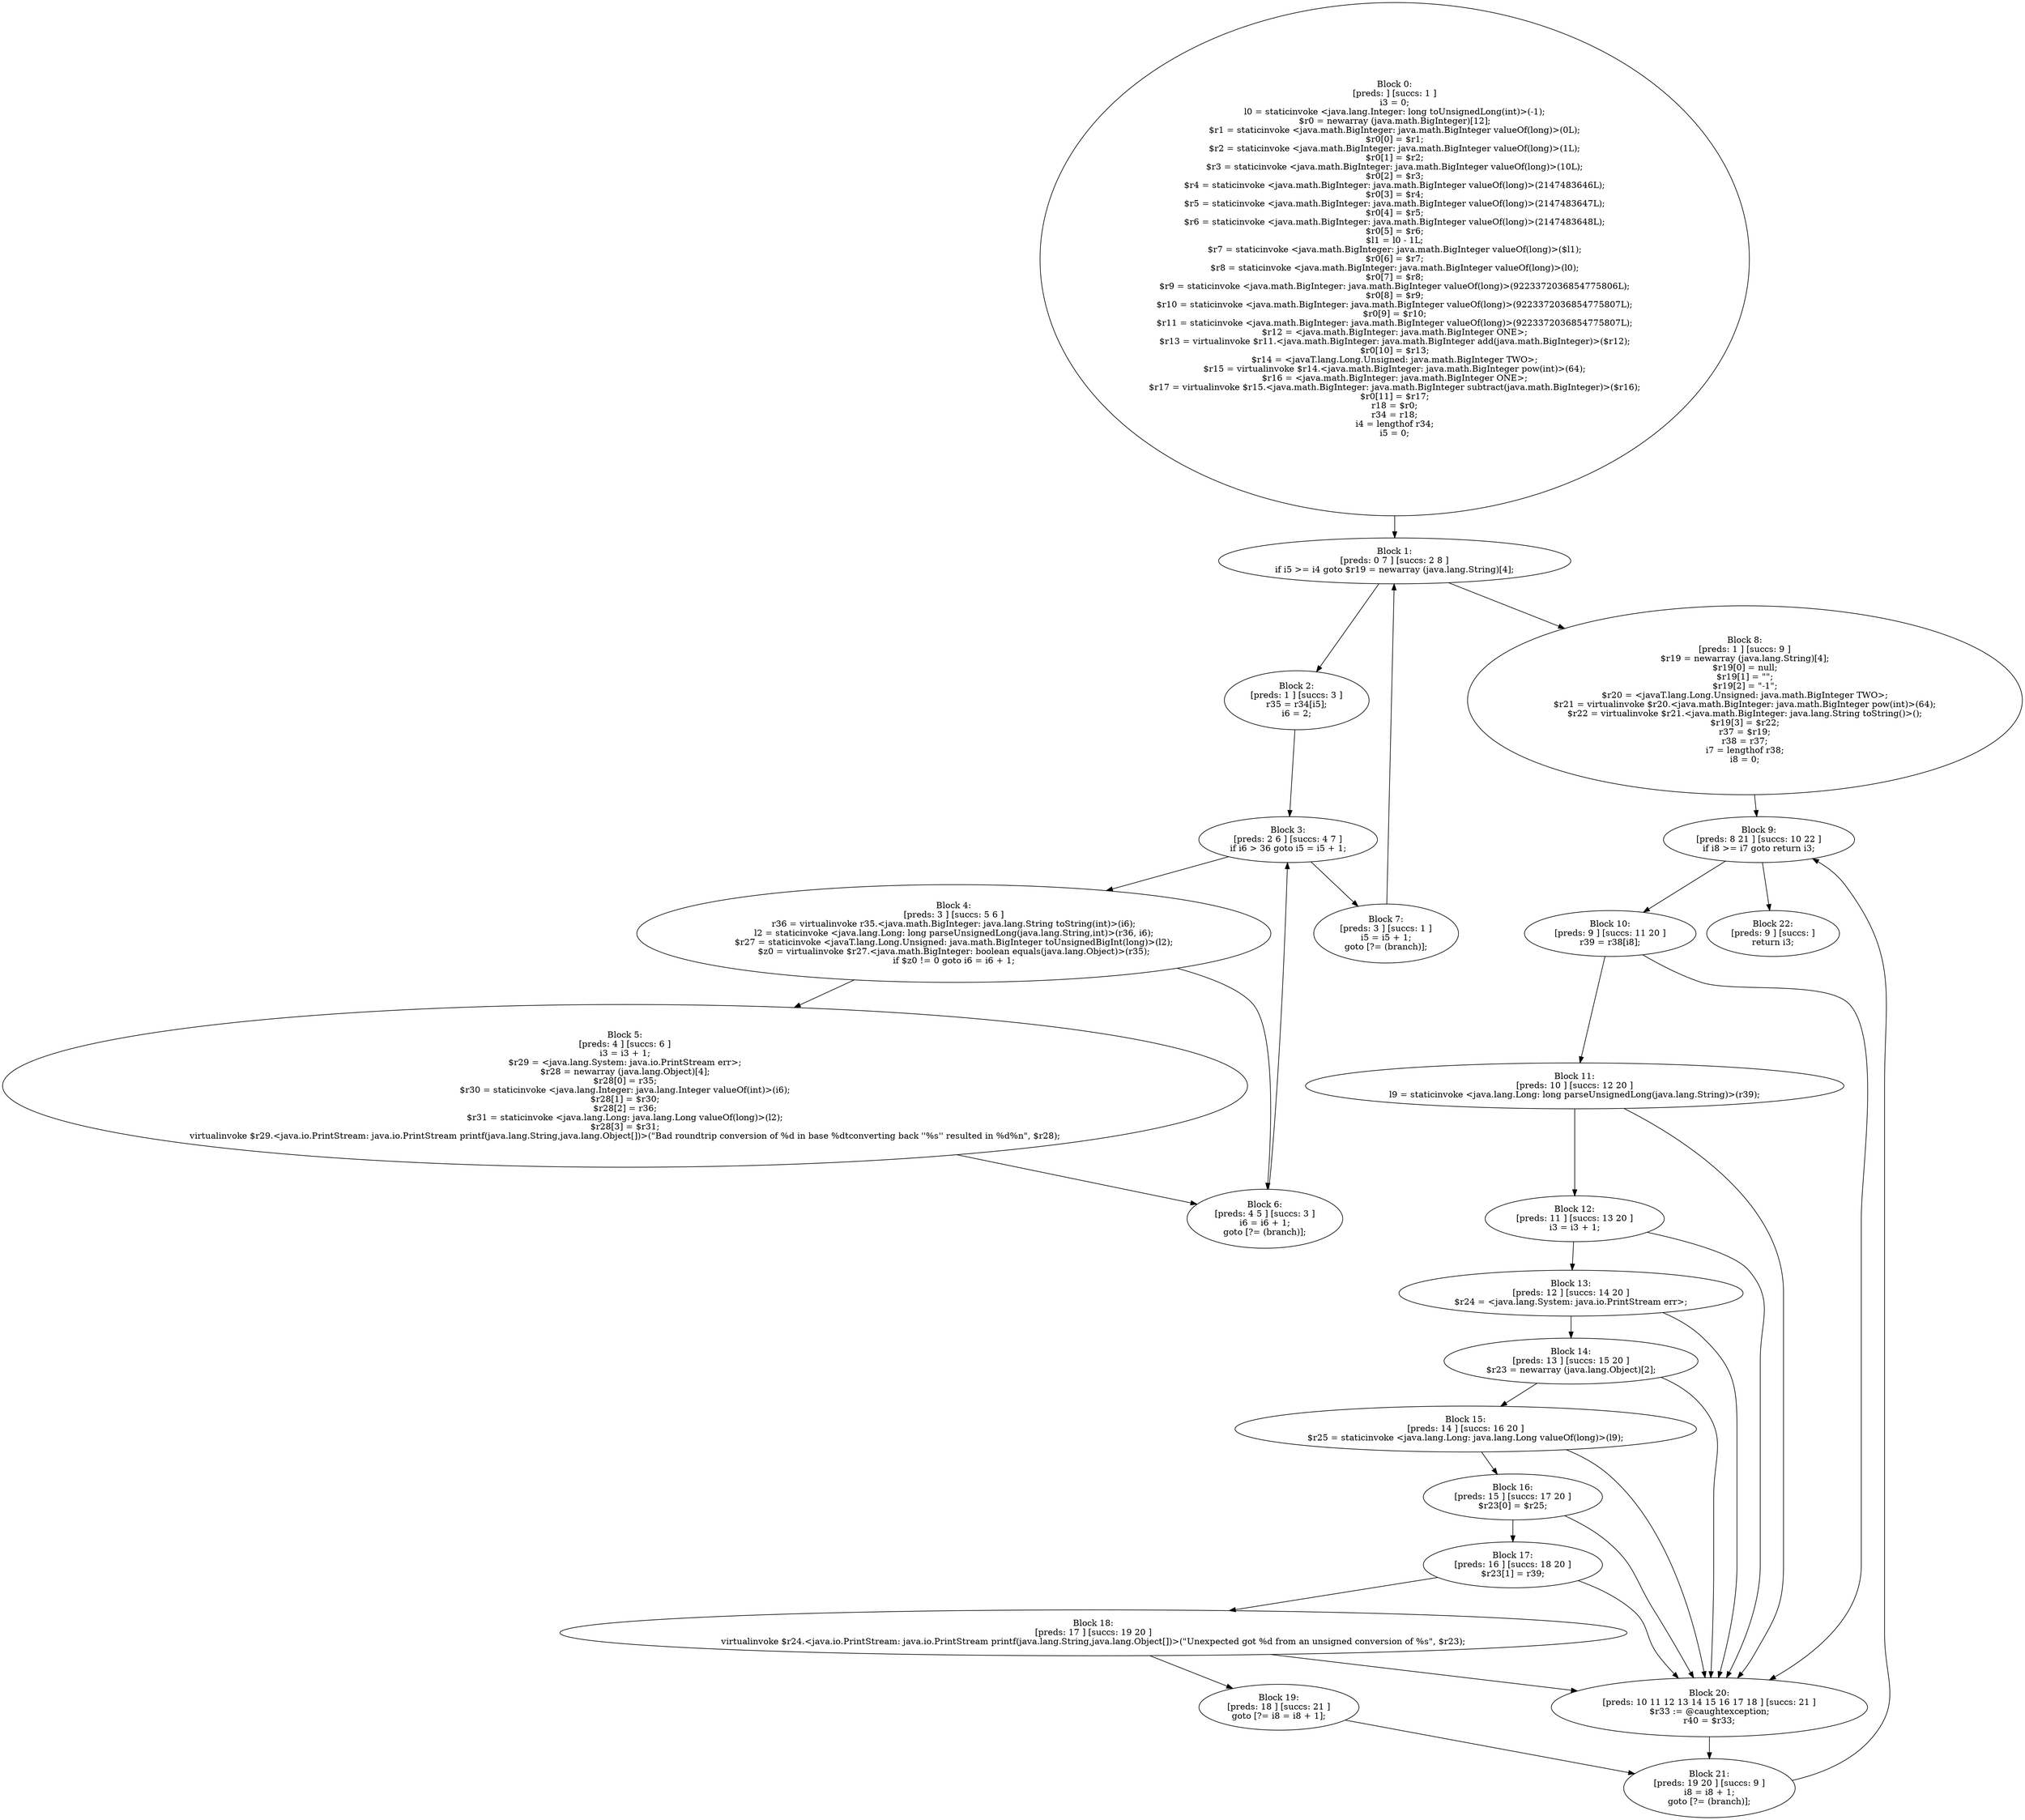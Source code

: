 digraph "unitGraph" {
    "Block 0:
[preds: ] [succs: 1 ]
i3 = 0;
l0 = staticinvoke <java.lang.Integer: long toUnsignedLong(int)>(-1);
$r0 = newarray (java.math.BigInteger)[12];
$r1 = staticinvoke <java.math.BigInteger: java.math.BigInteger valueOf(long)>(0L);
$r0[0] = $r1;
$r2 = staticinvoke <java.math.BigInteger: java.math.BigInteger valueOf(long)>(1L);
$r0[1] = $r2;
$r3 = staticinvoke <java.math.BigInteger: java.math.BigInteger valueOf(long)>(10L);
$r0[2] = $r3;
$r4 = staticinvoke <java.math.BigInteger: java.math.BigInteger valueOf(long)>(2147483646L);
$r0[3] = $r4;
$r5 = staticinvoke <java.math.BigInteger: java.math.BigInteger valueOf(long)>(2147483647L);
$r0[4] = $r5;
$r6 = staticinvoke <java.math.BigInteger: java.math.BigInteger valueOf(long)>(2147483648L);
$r0[5] = $r6;
$l1 = l0 - 1L;
$r7 = staticinvoke <java.math.BigInteger: java.math.BigInteger valueOf(long)>($l1);
$r0[6] = $r7;
$r8 = staticinvoke <java.math.BigInteger: java.math.BigInteger valueOf(long)>(l0);
$r0[7] = $r8;
$r9 = staticinvoke <java.math.BigInteger: java.math.BigInteger valueOf(long)>(9223372036854775806L);
$r0[8] = $r9;
$r10 = staticinvoke <java.math.BigInteger: java.math.BigInteger valueOf(long)>(9223372036854775807L);
$r0[9] = $r10;
$r11 = staticinvoke <java.math.BigInteger: java.math.BigInteger valueOf(long)>(9223372036854775807L);
$r12 = <java.math.BigInteger: java.math.BigInteger ONE>;
$r13 = virtualinvoke $r11.<java.math.BigInteger: java.math.BigInteger add(java.math.BigInteger)>($r12);
$r0[10] = $r13;
$r14 = <javaT.lang.Long.Unsigned: java.math.BigInteger TWO>;
$r15 = virtualinvoke $r14.<java.math.BigInteger: java.math.BigInteger pow(int)>(64);
$r16 = <java.math.BigInteger: java.math.BigInteger ONE>;
$r17 = virtualinvoke $r15.<java.math.BigInteger: java.math.BigInteger subtract(java.math.BigInteger)>($r16);
$r0[11] = $r17;
r18 = $r0;
r34 = r18;
i4 = lengthof r34;
i5 = 0;
"
    "Block 1:
[preds: 0 7 ] [succs: 2 8 ]
if i5 >= i4 goto $r19 = newarray (java.lang.String)[4];
"
    "Block 2:
[preds: 1 ] [succs: 3 ]
r35 = r34[i5];
i6 = 2;
"
    "Block 3:
[preds: 2 6 ] [succs: 4 7 ]
if i6 > 36 goto i5 = i5 + 1;
"
    "Block 4:
[preds: 3 ] [succs: 5 6 ]
r36 = virtualinvoke r35.<java.math.BigInteger: java.lang.String toString(int)>(i6);
l2 = staticinvoke <java.lang.Long: long parseUnsignedLong(java.lang.String,int)>(r36, i6);
$r27 = staticinvoke <javaT.lang.Long.Unsigned: java.math.BigInteger toUnsignedBigInt(long)>(l2);
$z0 = virtualinvoke $r27.<java.math.BigInteger: boolean equals(java.lang.Object)>(r35);
if $z0 != 0 goto i6 = i6 + 1;
"
    "Block 5:
[preds: 4 ] [succs: 6 ]
i3 = i3 + 1;
$r29 = <java.lang.System: java.io.PrintStream err>;
$r28 = newarray (java.lang.Object)[4];
$r28[0] = r35;
$r30 = staticinvoke <java.lang.Integer: java.lang.Integer valueOf(int)>(i6);
$r28[1] = $r30;
$r28[2] = r36;
$r31 = staticinvoke <java.lang.Long: java.lang.Long valueOf(long)>(l2);
$r28[3] = $r31;
virtualinvoke $r29.<java.io.PrintStream: java.io.PrintStream printf(java.lang.String,java.lang.Object[])>(\"Bad roundtrip conversion of %d in base %d\tconverting back \'\'%s\'\' resulted in %d%n\", $r28);
"
    "Block 6:
[preds: 4 5 ] [succs: 3 ]
i6 = i6 + 1;
goto [?= (branch)];
"
    "Block 7:
[preds: 3 ] [succs: 1 ]
i5 = i5 + 1;
goto [?= (branch)];
"
    "Block 8:
[preds: 1 ] [succs: 9 ]
$r19 = newarray (java.lang.String)[4];
$r19[0] = null;
$r19[1] = \"\";
$r19[2] = \"-1\";
$r20 = <javaT.lang.Long.Unsigned: java.math.BigInteger TWO>;
$r21 = virtualinvoke $r20.<java.math.BigInteger: java.math.BigInteger pow(int)>(64);
$r22 = virtualinvoke $r21.<java.math.BigInteger: java.lang.String toString()>();
$r19[3] = $r22;
r37 = $r19;
r38 = r37;
i7 = lengthof r38;
i8 = 0;
"
    "Block 9:
[preds: 8 21 ] [succs: 10 22 ]
if i8 >= i7 goto return i3;
"
    "Block 10:
[preds: 9 ] [succs: 11 20 ]
r39 = r38[i8];
"
    "Block 11:
[preds: 10 ] [succs: 12 20 ]
l9 = staticinvoke <java.lang.Long: long parseUnsignedLong(java.lang.String)>(r39);
"
    "Block 12:
[preds: 11 ] [succs: 13 20 ]
i3 = i3 + 1;
"
    "Block 13:
[preds: 12 ] [succs: 14 20 ]
$r24 = <java.lang.System: java.io.PrintStream err>;
"
    "Block 14:
[preds: 13 ] [succs: 15 20 ]
$r23 = newarray (java.lang.Object)[2];
"
    "Block 15:
[preds: 14 ] [succs: 16 20 ]
$r25 = staticinvoke <java.lang.Long: java.lang.Long valueOf(long)>(l9);
"
    "Block 16:
[preds: 15 ] [succs: 17 20 ]
$r23[0] = $r25;
"
    "Block 17:
[preds: 16 ] [succs: 18 20 ]
$r23[1] = r39;
"
    "Block 18:
[preds: 17 ] [succs: 19 20 ]
virtualinvoke $r24.<java.io.PrintStream: java.io.PrintStream printf(java.lang.String,java.lang.Object[])>(\"Unexpected got %d from an unsigned conversion of %s\", $r23);
"
    "Block 19:
[preds: 18 ] [succs: 21 ]
goto [?= i8 = i8 + 1];
"
    "Block 20:
[preds: 10 11 12 13 14 15 16 17 18 ] [succs: 21 ]
$r33 := @caughtexception;
r40 = $r33;
"
    "Block 21:
[preds: 19 20 ] [succs: 9 ]
i8 = i8 + 1;
goto [?= (branch)];
"
    "Block 22:
[preds: 9 ] [succs: ]
return i3;
"
    "Block 0:
[preds: ] [succs: 1 ]
i3 = 0;
l0 = staticinvoke <java.lang.Integer: long toUnsignedLong(int)>(-1);
$r0 = newarray (java.math.BigInteger)[12];
$r1 = staticinvoke <java.math.BigInteger: java.math.BigInteger valueOf(long)>(0L);
$r0[0] = $r1;
$r2 = staticinvoke <java.math.BigInteger: java.math.BigInteger valueOf(long)>(1L);
$r0[1] = $r2;
$r3 = staticinvoke <java.math.BigInteger: java.math.BigInteger valueOf(long)>(10L);
$r0[2] = $r3;
$r4 = staticinvoke <java.math.BigInteger: java.math.BigInteger valueOf(long)>(2147483646L);
$r0[3] = $r4;
$r5 = staticinvoke <java.math.BigInteger: java.math.BigInteger valueOf(long)>(2147483647L);
$r0[4] = $r5;
$r6 = staticinvoke <java.math.BigInteger: java.math.BigInteger valueOf(long)>(2147483648L);
$r0[5] = $r6;
$l1 = l0 - 1L;
$r7 = staticinvoke <java.math.BigInteger: java.math.BigInteger valueOf(long)>($l1);
$r0[6] = $r7;
$r8 = staticinvoke <java.math.BigInteger: java.math.BigInteger valueOf(long)>(l0);
$r0[7] = $r8;
$r9 = staticinvoke <java.math.BigInteger: java.math.BigInteger valueOf(long)>(9223372036854775806L);
$r0[8] = $r9;
$r10 = staticinvoke <java.math.BigInteger: java.math.BigInteger valueOf(long)>(9223372036854775807L);
$r0[9] = $r10;
$r11 = staticinvoke <java.math.BigInteger: java.math.BigInteger valueOf(long)>(9223372036854775807L);
$r12 = <java.math.BigInteger: java.math.BigInteger ONE>;
$r13 = virtualinvoke $r11.<java.math.BigInteger: java.math.BigInteger add(java.math.BigInteger)>($r12);
$r0[10] = $r13;
$r14 = <javaT.lang.Long.Unsigned: java.math.BigInteger TWO>;
$r15 = virtualinvoke $r14.<java.math.BigInteger: java.math.BigInteger pow(int)>(64);
$r16 = <java.math.BigInteger: java.math.BigInteger ONE>;
$r17 = virtualinvoke $r15.<java.math.BigInteger: java.math.BigInteger subtract(java.math.BigInteger)>($r16);
$r0[11] = $r17;
r18 = $r0;
r34 = r18;
i4 = lengthof r34;
i5 = 0;
"->"Block 1:
[preds: 0 7 ] [succs: 2 8 ]
if i5 >= i4 goto $r19 = newarray (java.lang.String)[4];
";
    "Block 1:
[preds: 0 7 ] [succs: 2 8 ]
if i5 >= i4 goto $r19 = newarray (java.lang.String)[4];
"->"Block 2:
[preds: 1 ] [succs: 3 ]
r35 = r34[i5];
i6 = 2;
";
    "Block 1:
[preds: 0 7 ] [succs: 2 8 ]
if i5 >= i4 goto $r19 = newarray (java.lang.String)[4];
"->"Block 8:
[preds: 1 ] [succs: 9 ]
$r19 = newarray (java.lang.String)[4];
$r19[0] = null;
$r19[1] = \"\";
$r19[2] = \"-1\";
$r20 = <javaT.lang.Long.Unsigned: java.math.BigInteger TWO>;
$r21 = virtualinvoke $r20.<java.math.BigInteger: java.math.BigInteger pow(int)>(64);
$r22 = virtualinvoke $r21.<java.math.BigInteger: java.lang.String toString()>();
$r19[3] = $r22;
r37 = $r19;
r38 = r37;
i7 = lengthof r38;
i8 = 0;
";
    "Block 2:
[preds: 1 ] [succs: 3 ]
r35 = r34[i5];
i6 = 2;
"->"Block 3:
[preds: 2 6 ] [succs: 4 7 ]
if i6 > 36 goto i5 = i5 + 1;
";
    "Block 3:
[preds: 2 6 ] [succs: 4 7 ]
if i6 > 36 goto i5 = i5 + 1;
"->"Block 4:
[preds: 3 ] [succs: 5 6 ]
r36 = virtualinvoke r35.<java.math.BigInteger: java.lang.String toString(int)>(i6);
l2 = staticinvoke <java.lang.Long: long parseUnsignedLong(java.lang.String,int)>(r36, i6);
$r27 = staticinvoke <javaT.lang.Long.Unsigned: java.math.BigInteger toUnsignedBigInt(long)>(l2);
$z0 = virtualinvoke $r27.<java.math.BigInteger: boolean equals(java.lang.Object)>(r35);
if $z0 != 0 goto i6 = i6 + 1;
";
    "Block 3:
[preds: 2 6 ] [succs: 4 7 ]
if i6 > 36 goto i5 = i5 + 1;
"->"Block 7:
[preds: 3 ] [succs: 1 ]
i5 = i5 + 1;
goto [?= (branch)];
";
    "Block 4:
[preds: 3 ] [succs: 5 6 ]
r36 = virtualinvoke r35.<java.math.BigInteger: java.lang.String toString(int)>(i6);
l2 = staticinvoke <java.lang.Long: long parseUnsignedLong(java.lang.String,int)>(r36, i6);
$r27 = staticinvoke <javaT.lang.Long.Unsigned: java.math.BigInteger toUnsignedBigInt(long)>(l2);
$z0 = virtualinvoke $r27.<java.math.BigInteger: boolean equals(java.lang.Object)>(r35);
if $z0 != 0 goto i6 = i6 + 1;
"->"Block 5:
[preds: 4 ] [succs: 6 ]
i3 = i3 + 1;
$r29 = <java.lang.System: java.io.PrintStream err>;
$r28 = newarray (java.lang.Object)[4];
$r28[0] = r35;
$r30 = staticinvoke <java.lang.Integer: java.lang.Integer valueOf(int)>(i6);
$r28[1] = $r30;
$r28[2] = r36;
$r31 = staticinvoke <java.lang.Long: java.lang.Long valueOf(long)>(l2);
$r28[3] = $r31;
virtualinvoke $r29.<java.io.PrintStream: java.io.PrintStream printf(java.lang.String,java.lang.Object[])>(\"Bad roundtrip conversion of %d in base %d\tconverting back \'\'%s\'\' resulted in %d%n\", $r28);
";
    "Block 4:
[preds: 3 ] [succs: 5 6 ]
r36 = virtualinvoke r35.<java.math.BigInteger: java.lang.String toString(int)>(i6);
l2 = staticinvoke <java.lang.Long: long parseUnsignedLong(java.lang.String,int)>(r36, i6);
$r27 = staticinvoke <javaT.lang.Long.Unsigned: java.math.BigInteger toUnsignedBigInt(long)>(l2);
$z0 = virtualinvoke $r27.<java.math.BigInteger: boolean equals(java.lang.Object)>(r35);
if $z0 != 0 goto i6 = i6 + 1;
"->"Block 6:
[preds: 4 5 ] [succs: 3 ]
i6 = i6 + 1;
goto [?= (branch)];
";
    "Block 5:
[preds: 4 ] [succs: 6 ]
i3 = i3 + 1;
$r29 = <java.lang.System: java.io.PrintStream err>;
$r28 = newarray (java.lang.Object)[4];
$r28[0] = r35;
$r30 = staticinvoke <java.lang.Integer: java.lang.Integer valueOf(int)>(i6);
$r28[1] = $r30;
$r28[2] = r36;
$r31 = staticinvoke <java.lang.Long: java.lang.Long valueOf(long)>(l2);
$r28[3] = $r31;
virtualinvoke $r29.<java.io.PrintStream: java.io.PrintStream printf(java.lang.String,java.lang.Object[])>(\"Bad roundtrip conversion of %d in base %d\tconverting back \'\'%s\'\' resulted in %d%n\", $r28);
"->"Block 6:
[preds: 4 5 ] [succs: 3 ]
i6 = i6 + 1;
goto [?= (branch)];
";
    "Block 6:
[preds: 4 5 ] [succs: 3 ]
i6 = i6 + 1;
goto [?= (branch)];
"->"Block 3:
[preds: 2 6 ] [succs: 4 7 ]
if i6 > 36 goto i5 = i5 + 1;
";
    "Block 7:
[preds: 3 ] [succs: 1 ]
i5 = i5 + 1;
goto [?= (branch)];
"->"Block 1:
[preds: 0 7 ] [succs: 2 8 ]
if i5 >= i4 goto $r19 = newarray (java.lang.String)[4];
";
    "Block 8:
[preds: 1 ] [succs: 9 ]
$r19 = newarray (java.lang.String)[4];
$r19[0] = null;
$r19[1] = \"\";
$r19[2] = \"-1\";
$r20 = <javaT.lang.Long.Unsigned: java.math.BigInteger TWO>;
$r21 = virtualinvoke $r20.<java.math.BigInteger: java.math.BigInteger pow(int)>(64);
$r22 = virtualinvoke $r21.<java.math.BigInteger: java.lang.String toString()>();
$r19[3] = $r22;
r37 = $r19;
r38 = r37;
i7 = lengthof r38;
i8 = 0;
"->"Block 9:
[preds: 8 21 ] [succs: 10 22 ]
if i8 >= i7 goto return i3;
";
    "Block 9:
[preds: 8 21 ] [succs: 10 22 ]
if i8 >= i7 goto return i3;
"->"Block 10:
[preds: 9 ] [succs: 11 20 ]
r39 = r38[i8];
";
    "Block 9:
[preds: 8 21 ] [succs: 10 22 ]
if i8 >= i7 goto return i3;
"->"Block 22:
[preds: 9 ] [succs: ]
return i3;
";
    "Block 10:
[preds: 9 ] [succs: 11 20 ]
r39 = r38[i8];
"->"Block 11:
[preds: 10 ] [succs: 12 20 ]
l9 = staticinvoke <java.lang.Long: long parseUnsignedLong(java.lang.String)>(r39);
";
    "Block 10:
[preds: 9 ] [succs: 11 20 ]
r39 = r38[i8];
"->"Block 20:
[preds: 10 11 12 13 14 15 16 17 18 ] [succs: 21 ]
$r33 := @caughtexception;
r40 = $r33;
";
    "Block 11:
[preds: 10 ] [succs: 12 20 ]
l9 = staticinvoke <java.lang.Long: long parseUnsignedLong(java.lang.String)>(r39);
"->"Block 12:
[preds: 11 ] [succs: 13 20 ]
i3 = i3 + 1;
";
    "Block 11:
[preds: 10 ] [succs: 12 20 ]
l9 = staticinvoke <java.lang.Long: long parseUnsignedLong(java.lang.String)>(r39);
"->"Block 20:
[preds: 10 11 12 13 14 15 16 17 18 ] [succs: 21 ]
$r33 := @caughtexception;
r40 = $r33;
";
    "Block 12:
[preds: 11 ] [succs: 13 20 ]
i3 = i3 + 1;
"->"Block 13:
[preds: 12 ] [succs: 14 20 ]
$r24 = <java.lang.System: java.io.PrintStream err>;
";
    "Block 12:
[preds: 11 ] [succs: 13 20 ]
i3 = i3 + 1;
"->"Block 20:
[preds: 10 11 12 13 14 15 16 17 18 ] [succs: 21 ]
$r33 := @caughtexception;
r40 = $r33;
";
    "Block 13:
[preds: 12 ] [succs: 14 20 ]
$r24 = <java.lang.System: java.io.PrintStream err>;
"->"Block 14:
[preds: 13 ] [succs: 15 20 ]
$r23 = newarray (java.lang.Object)[2];
";
    "Block 13:
[preds: 12 ] [succs: 14 20 ]
$r24 = <java.lang.System: java.io.PrintStream err>;
"->"Block 20:
[preds: 10 11 12 13 14 15 16 17 18 ] [succs: 21 ]
$r33 := @caughtexception;
r40 = $r33;
";
    "Block 14:
[preds: 13 ] [succs: 15 20 ]
$r23 = newarray (java.lang.Object)[2];
"->"Block 15:
[preds: 14 ] [succs: 16 20 ]
$r25 = staticinvoke <java.lang.Long: java.lang.Long valueOf(long)>(l9);
";
    "Block 14:
[preds: 13 ] [succs: 15 20 ]
$r23 = newarray (java.lang.Object)[2];
"->"Block 20:
[preds: 10 11 12 13 14 15 16 17 18 ] [succs: 21 ]
$r33 := @caughtexception;
r40 = $r33;
";
    "Block 15:
[preds: 14 ] [succs: 16 20 ]
$r25 = staticinvoke <java.lang.Long: java.lang.Long valueOf(long)>(l9);
"->"Block 16:
[preds: 15 ] [succs: 17 20 ]
$r23[0] = $r25;
";
    "Block 15:
[preds: 14 ] [succs: 16 20 ]
$r25 = staticinvoke <java.lang.Long: java.lang.Long valueOf(long)>(l9);
"->"Block 20:
[preds: 10 11 12 13 14 15 16 17 18 ] [succs: 21 ]
$r33 := @caughtexception;
r40 = $r33;
";
    "Block 16:
[preds: 15 ] [succs: 17 20 ]
$r23[0] = $r25;
"->"Block 17:
[preds: 16 ] [succs: 18 20 ]
$r23[1] = r39;
";
    "Block 16:
[preds: 15 ] [succs: 17 20 ]
$r23[0] = $r25;
"->"Block 20:
[preds: 10 11 12 13 14 15 16 17 18 ] [succs: 21 ]
$r33 := @caughtexception;
r40 = $r33;
";
    "Block 17:
[preds: 16 ] [succs: 18 20 ]
$r23[1] = r39;
"->"Block 18:
[preds: 17 ] [succs: 19 20 ]
virtualinvoke $r24.<java.io.PrintStream: java.io.PrintStream printf(java.lang.String,java.lang.Object[])>(\"Unexpected got %d from an unsigned conversion of %s\", $r23);
";
    "Block 17:
[preds: 16 ] [succs: 18 20 ]
$r23[1] = r39;
"->"Block 20:
[preds: 10 11 12 13 14 15 16 17 18 ] [succs: 21 ]
$r33 := @caughtexception;
r40 = $r33;
";
    "Block 18:
[preds: 17 ] [succs: 19 20 ]
virtualinvoke $r24.<java.io.PrintStream: java.io.PrintStream printf(java.lang.String,java.lang.Object[])>(\"Unexpected got %d from an unsigned conversion of %s\", $r23);
"->"Block 19:
[preds: 18 ] [succs: 21 ]
goto [?= i8 = i8 + 1];
";
    "Block 18:
[preds: 17 ] [succs: 19 20 ]
virtualinvoke $r24.<java.io.PrintStream: java.io.PrintStream printf(java.lang.String,java.lang.Object[])>(\"Unexpected got %d from an unsigned conversion of %s\", $r23);
"->"Block 20:
[preds: 10 11 12 13 14 15 16 17 18 ] [succs: 21 ]
$r33 := @caughtexception;
r40 = $r33;
";
    "Block 19:
[preds: 18 ] [succs: 21 ]
goto [?= i8 = i8 + 1];
"->"Block 21:
[preds: 19 20 ] [succs: 9 ]
i8 = i8 + 1;
goto [?= (branch)];
";
    "Block 20:
[preds: 10 11 12 13 14 15 16 17 18 ] [succs: 21 ]
$r33 := @caughtexception;
r40 = $r33;
"->"Block 21:
[preds: 19 20 ] [succs: 9 ]
i8 = i8 + 1;
goto [?= (branch)];
";
    "Block 21:
[preds: 19 20 ] [succs: 9 ]
i8 = i8 + 1;
goto [?= (branch)];
"->"Block 9:
[preds: 8 21 ] [succs: 10 22 ]
if i8 >= i7 goto return i3;
";
}
